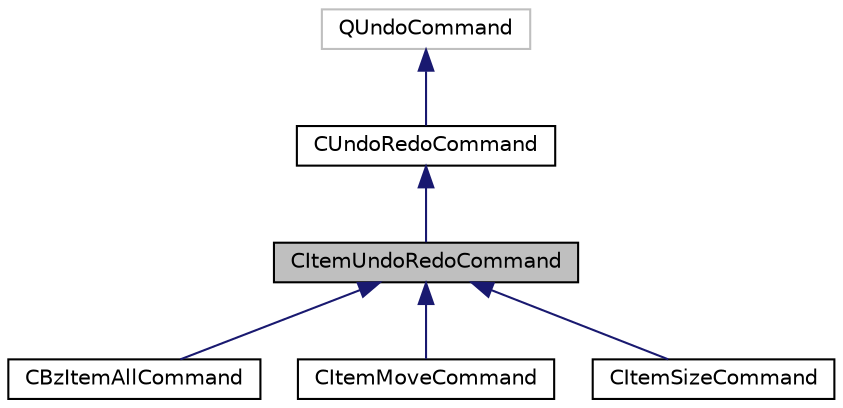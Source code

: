digraph "CItemUndoRedoCommand"
{
  edge [fontname="Helvetica",fontsize="10",labelfontname="Helvetica",labelfontsize="10"];
  node [fontname="Helvetica",fontsize="10",shape=record];
  Node0 [label="CItemUndoRedoCommand",height=0.2,width=0.4,color="black", fillcolor="grey75", style="filled", fontcolor="black"];
  Node1 -> Node0 [dir="back",color="midnightblue",fontsize="10",style="solid",fontname="Helvetica"];
  Node1 [label="CUndoRedoCommand",height=0.2,width=0.4,color="black", fillcolor="white", style="filled",URL="$class_c_undo_redo_command.html",tooltip="The CUndoRedoCommand class 撤销还原的基类 "];
  Node2 -> Node1 [dir="back",color="midnightblue",fontsize="10",style="solid",fontname="Helvetica"];
  Node2 [label="QUndoCommand",height=0.2,width=0.4,color="grey75", fillcolor="white", style="filled"];
  Node0 -> Node3 [dir="back",color="midnightblue",fontsize="10",style="solid",fontname="Helvetica"];
  Node3 [label="CBzItemAllCommand",height=0.2,width=0.4,color="black", fillcolor="white", style="filled",URL="$class_c_bz_item_all_command.html",tooltip="The CItemMoveCommand 画板 移动图元 "];
  Node0 -> Node4 [dir="back",color="midnightblue",fontsize="10",style="solid",fontname="Helvetica"];
  Node4 [label="CItemMoveCommand",height=0.2,width=0.4,color="black", fillcolor="white", style="filled",URL="$class_c_item_move_command.html",tooltip="The CItemMoveCommand 画板 移动图元 "];
  Node0 -> Node5 [dir="back",color="midnightblue",fontsize="10",style="solid",fontname="Helvetica"];
  Node5 [label="CItemSizeCommand",height=0.2,width=0.4,color="black", fillcolor="white", style="filled",URL="$class_c_item_size_command.html",tooltip="The CItemSizeCommand item图元大小变化 "];
}
